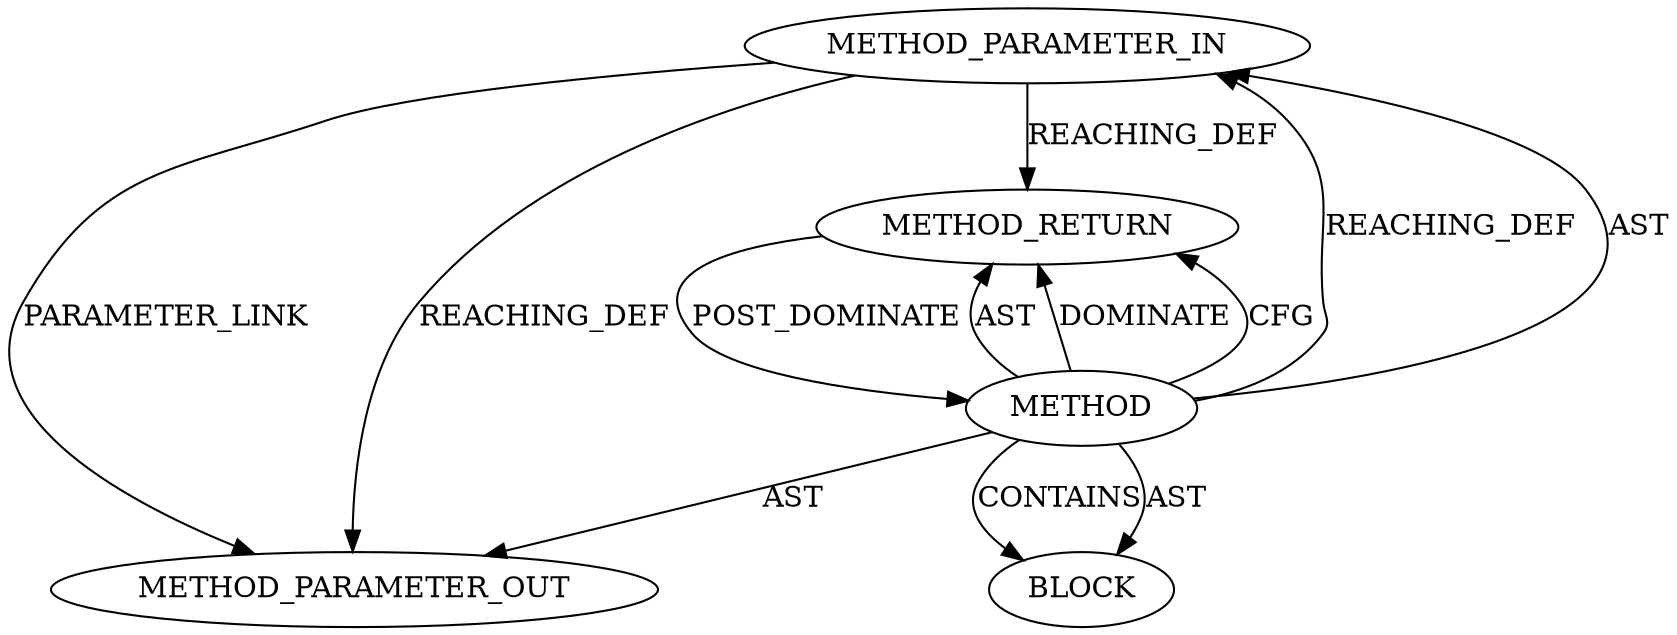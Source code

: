 digraph {
  20962 [label=METHOD_PARAMETER_IN ORDER=1 CODE="p1" IS_VARIADIC=false TYPE_FULL_NAME="ANY" EVALUATION_STRATEGY="BY_VALUE" INDEX=1 NAME="p1"]
  22395 [label=METHOD_PARAMETER_OUT ORDER=1 CODE="p1" IS_VARIADIC=false TYPE_FULL_NAME="ANY" EVALUATION_STRATEGY="BY_VALUE" INDEX=1 NAME="p1"]
  20963 [label=BLOCK ORDER=1 ARGUMENT_INDEX=1 CODE="<empty>" TYPE_FULL_NAME="ANY"]
  20964 [label=METHOD_RETURN ORDER=2 CODE="RET" TYPE_FULL_NAME="ANY" EVALUATION_STRATEGY="BY_VALUE"]
  20961 [label=METHOD AST_PARENT_TYPE="NAMESPACE_BLOCK" AST_PARENT_FULL_NAME="<global>" ORDER=0 CODE="<empty>" FULL_NAME="sk_flush_backlog" IS_EXTERNAL=true FILENAME="<empty>" SIGNATURE="" NAME="sk_flush_backlog"]
  20961 -> 20964 [label=AST ]
  20961 -> 20963 [label=CONTAINS ]
  20961 -> 20964 [label=DOMINATE ]
  20962 -> 20964 [label=REACHING_DEF VARIABLE="p1"]
  20961 -> 20962 [label=REACHING_DEF VARIABLE=""]
  20964 -> 20961 [label=POST_DOMINATE ]
  20962 -> 22395 [label=PARAMETER_LINK ]
  20961 -> 20964 [label=CFG ]
  20961 -> 20963 [label=AST ]
  20962 -> 22395 [label=REACHING_DEF VARIABLE="p1"]
  20961 -> 22395 [label=AST ]
  20961 -> 20962 [label=AST ]
}
